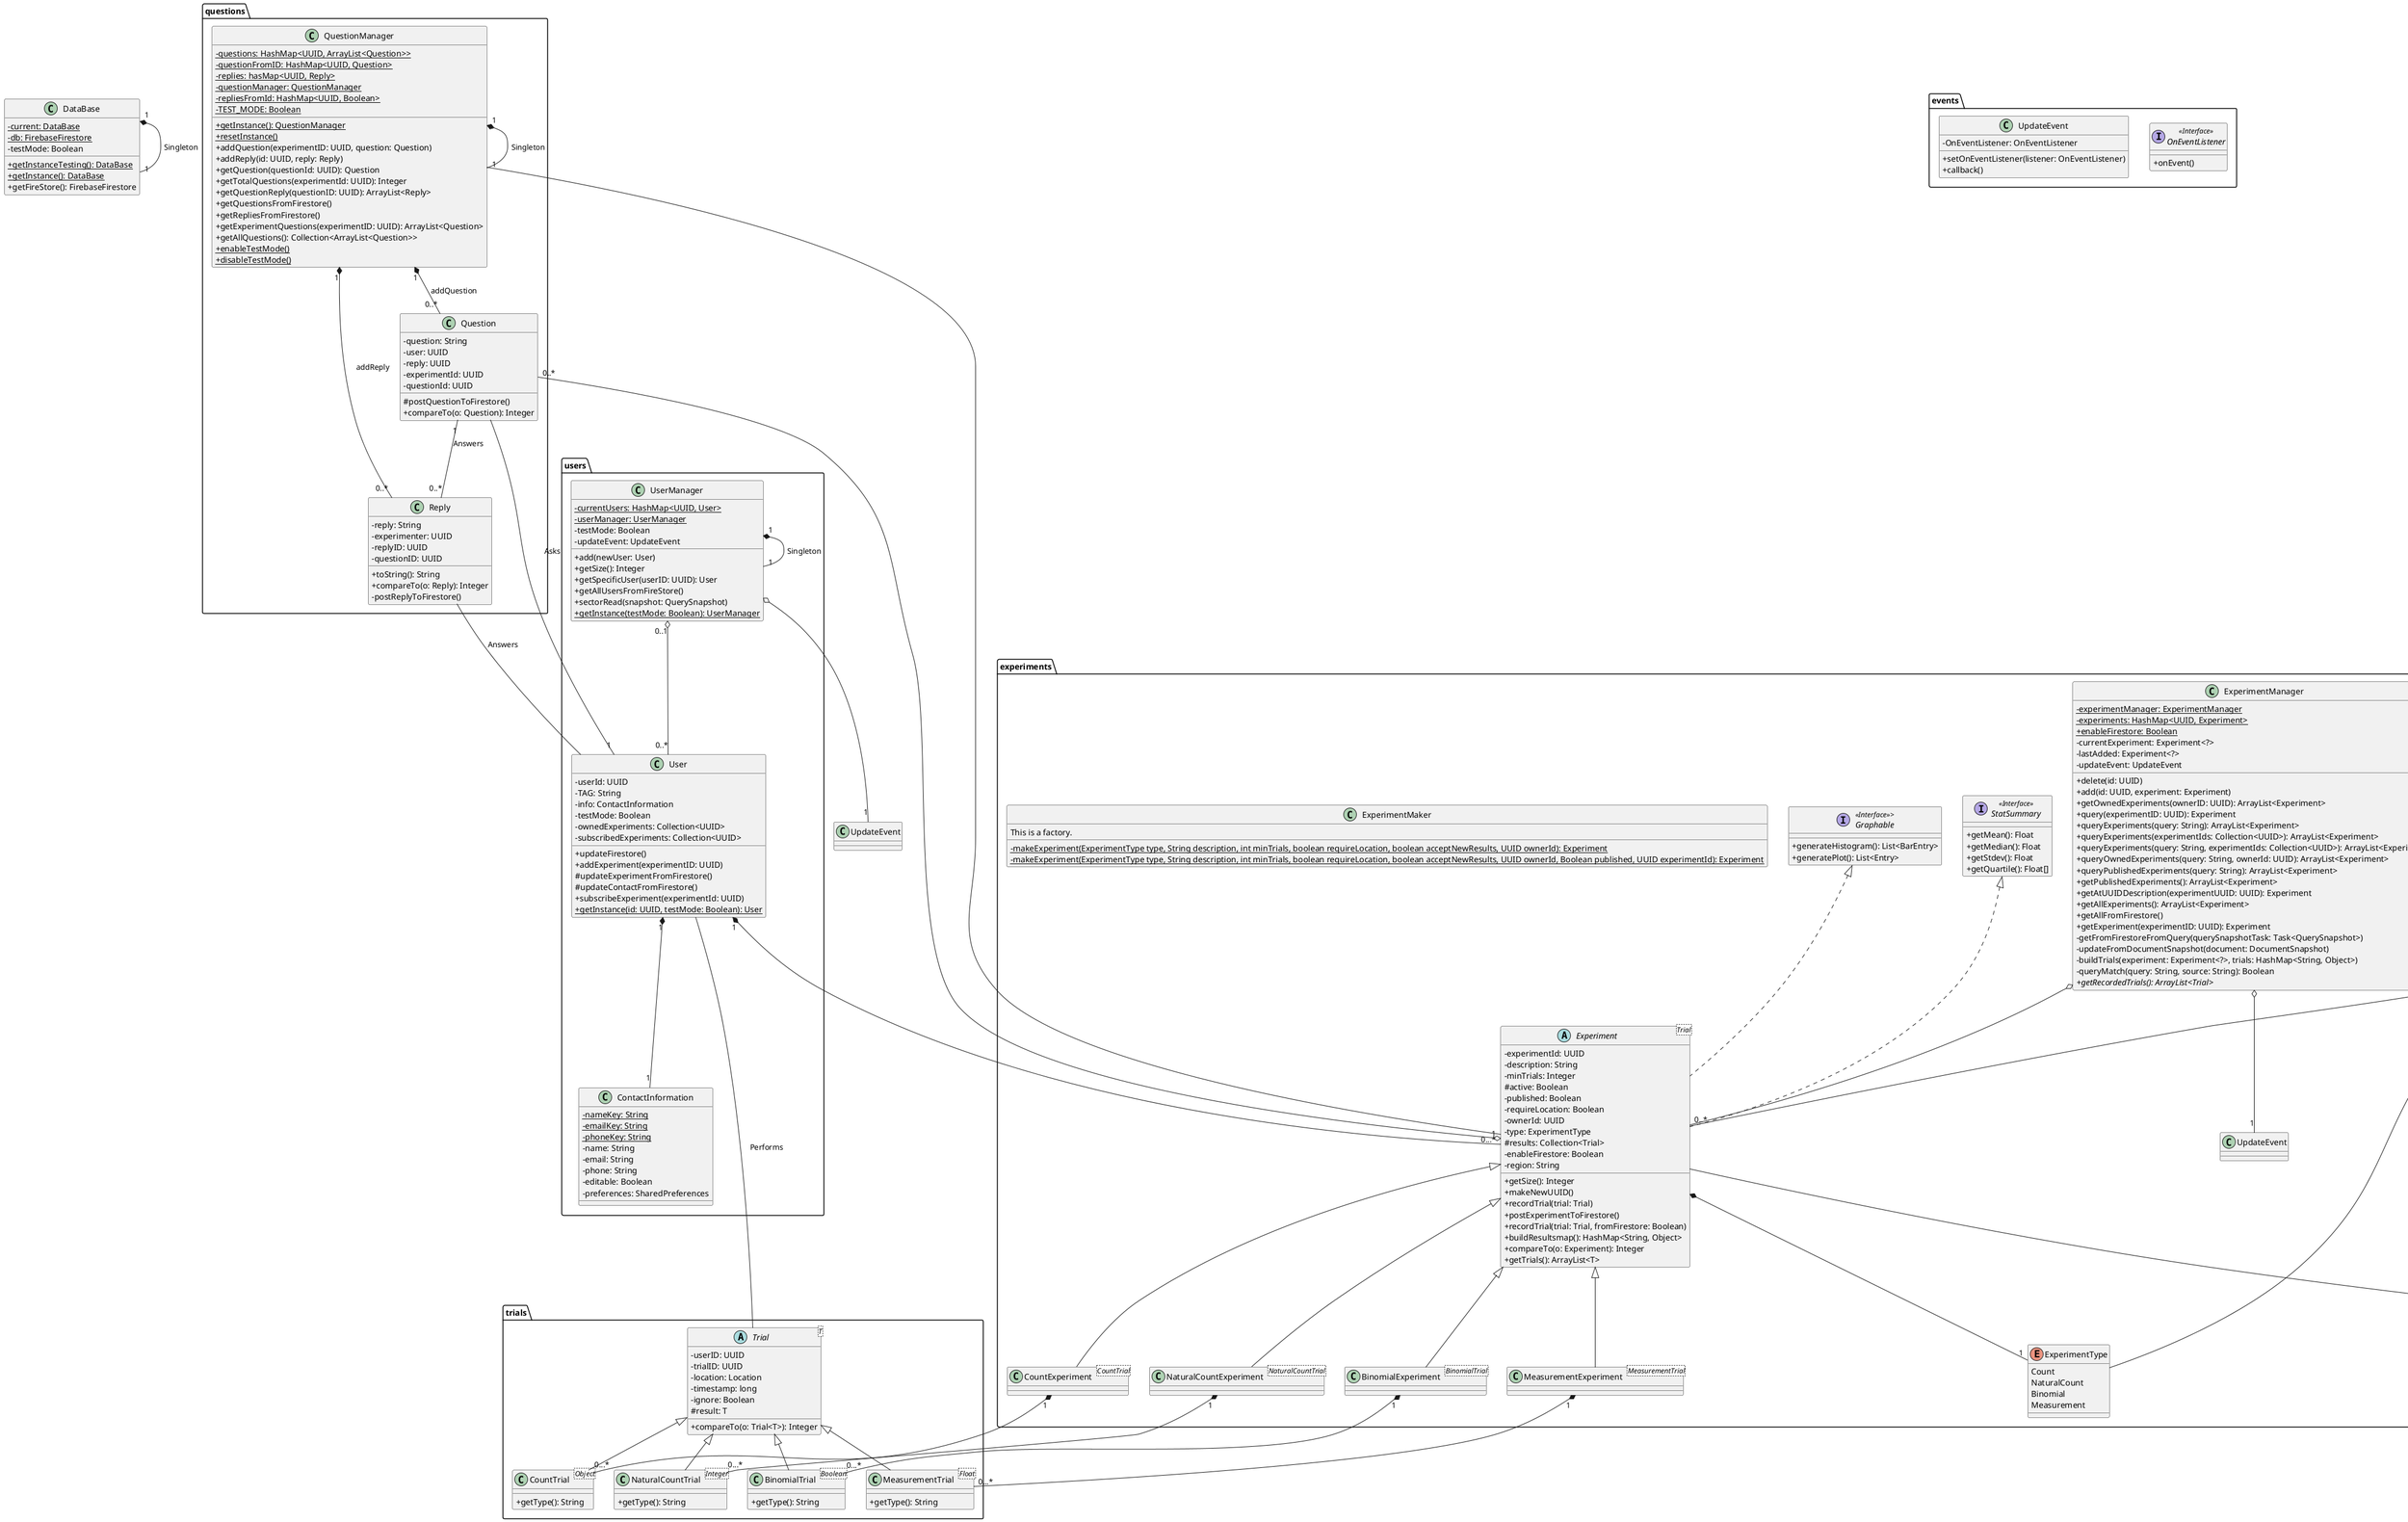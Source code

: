 @startuml UML
skinparam classAttributeIconSize 0

package users {
    ' generic class for an User
    ' note that experiments will likely be stored by user id instead of by all experiment info
    ' We could do hasing, but it's probably easier for now (for the UML sake) to represent this as a collection of experiments
    class User {
        -userId: UUID
        -TAG: String 
        -info: ContactInformation
        -testMode: Boolean
        -ownedExperiments: Collection<UUID>
        -subscribedExperiments: Collection<UUID>
        +updateFirestore()
        +addExperiment(experimentID: UUID)
        #updateExperimentFromFirestore()
        #updateContactFromFirestore()
        +subscribeExperiment(experimentId: UUID)
        +{static} getInstance(id: UUID, testMode: Boolean): User
    }

    class ContactInformation {
        -{static} nameKey: String
        -{static} emailKey: String
        -{static} phoneKey: String
        -name: String
        -email: String
        -phone: String
        -editable: Boolean
        -preferences: SharedPreferences
    }

    class UserManager{
        -{static} currentUsers: HashMap<UUID, User>
        -{static} userManager: UserManager
        -testMode: Boolean
        -updateEvent: UpdateEvent
        +add(newUser: User)
        +getSize(): Integer
        +getSpecificUser(userID: UUID): User
        +getAllUsersFromFireStore()
        +sectorRead(snapshot: QuerySnapshot)
        +{static} getInstance(testMode: Boolean): UserManager
    }

    UserManager "1" *-- "1" UserManager: Singleton

    UserManager "0..1" o-- "0..*" User
}

package questions {
    class Question {
        -question: String
        -user: UUID
        -reply: UUID
        -experimentId: UUID
        -questionId: UUID
        #postQuestionToFirestore()
        +compareTo(o: Question): Integer
    }

    class QuestionManager {
        - {static} questions: HashMap<UUID, ArrayList<Question>>
        - {static} questionFromID: HashMap<UUID, Question>
        - {static} replies: hasMap<UUID, Reply>
        - {static} questionManager: QuestionManager
        - {static} repliesFromId: HashMap<UUID, Boolean> 
        - {static} TEST_MODE: Boolean 
        + {static} getInstance(): QuestionManager
        + {static} resetInstance()
        + addQuestion(experimentID: UUID, question: Question)
        + addReply(id: UUID, reply: Reply)
        + getQuestion(questionId: UUID): Question
        + getTotalQuestions(experimentId: UUID): Integer
        + getQuestionReply(questionID: UUID): ArrayList<Reply>
        + getQuestionsFromFirestore()
        + getRepliesFromFirestore()
        + getExperimentQuestions(experimentID: UUID): ArrayList<Question>
        + getAllQuestions(): Collection<ArrayList<Question>>
        + {static} enableTestMode()
        + {static} disableTestMode() 
    }

    ' assume that anyone who can reply to a question is a type of User
    class Reply {
        -reply: String
        -experimenter: UUID
        -replyID: UUID
        -questionID: UUID 
        + toString(): String 
        + compareTo(o: Reply): Integer
        - postReplyToFirestore() 
    }
}

Question -- "1" User: Asks
Question "1" -- "0..*" Reply: Answers

Reply -- User: Answers

QuestionManager "1" *-- "1" QuestionManager: Singleton
QuestionManager "1" *-- "0..*" Question: addQuestion
QuestionManager "1" *-- "0..*" Reply: addReply

package experiments {
    ' allows the experiment to enforce only one trial type
    enum ExperimentType {
        Count
        NaturalCount
        Binomial
        Measurement
    }

    ' right now will just look for owner based on their id
    ' idea: make this 'experimentInfo' and give every type of experiment an experimentInfo instead
    ' rational: for displaying info and searching we don't need the results, just the info
    ' both are implemented so whichever we don't use can just be deleted
    abstract class Experiment<Trial> implements StatSummary, Graphable {
        -experimentId: UUID
        -description: String
        -minTrials: Integer
        #active: Boolean
        -published: Boolean
        -requireLocation: Boolean
        ' this is the userId of the owner
        -ownerId: UUID
        -type: ExperimentType
        #results: Collection<Trial>
        -enableFirestore: Boolean 
        -region: String
        +getSize(): Integer
        +makeNewUUID()
        +recordTrial(trial: Trial)
        +postExperimentToFirestore()
        +recordTrial(trial: Trial, fromFirestore: Boolean)
        +buildResultsmap(): HashMap<String, Object> 
        +compareTo(o: Experiment): Integer
        +getTrials(): ArrayList<T> 
    }

    class ExperimentManager {
        - {static} experimentManager: ExperimentManager 
        - {static} experiments: HashMap<UUID, Experiment>
        + {static} enableFirestore: Boolean
        - currentExperiment: Experiment<?>
        - lastAdded: Experiment<?>
        - updateEvent: UpdateEvent

        + delete(id: UUID)
        + add(id: UUID, experiment: Experiment)
        + getOwnedExperiments(ownerID: UUID): ArrayList<Experiment> 
        + query(experimentID: UUID): Experiment
        + queryExperiments(query: String): ArrayList<Experiment> 
        + queryExperiments(experimentIds: Collection<UUID>): ArrayList<Experiment>
        + queryExperiments(query: String, experimentIds: Collection<UUID>): ArrayList<Experiment>
        + queryOwnedExperiments(query: String, ownerId: UUID): ArrayList<Experiment>
        + queryPublishedExperiments(query: String): ArrayList<Experiment>
        + getPublishedExperiments(): ArrayList<Experiment>
        + getAtUUIDDescription(experimentUUID: UUID): Experiment
        + getAllExperiments(): ArrayList<Experiment> 
        + getAllFromFirestore()
        + getExperiment(experimentID: UUID): Experiment
        - getFromFirestoreFromQuery(querySnapshotTask: Task<QuerySnapshot>)
        - updateFromDocumentSnapshot(document: DocumentSnapshot)
        - buildTrials(experiment: Experiment<?>, trials: HashMap<String, Object>)
        - queryMatch(query: String, source: String): Boolean
        + {abstract} getRecordedTrials(): ArrayList<Trial>
    }

    class CountExperiment<CountTrial> extends Experiment {
    }

    class NaturalCountExperiment<NaturalCountTrial> extends Experiment {
    }

    class BinomialExperiment<BinomialTrial> extends Experiment {
    }

    class MeasurementExperiment<MeasurementTrial> extends Experiment {

    }

    class ExperimentMaker {
        This is a factory.
        -{static} makeExperiment(ExperimentType type, String description, int minTrials, boolean requireLocation, boolean acceptNewResults, UUID ownerId): Experiment
        -{static} makeExperiment(ExperimentType type, String description, int minTrials, boolean requireLocation, boolean acceptNewResults, UUID ownerId, Boolean published, UUID experimentId): Experiment
    }

    interface "StatSummary" as StatSummary <<Interface>> {
        +getMean(): Float
        +getMedian(): Float
        +getStdev(): Float
        +getQuartile(): Float[]
    }

    interface "Graphable" as Graphable <<Interface>>> {
        +generateHistogram(): List<BarEntry>
        +generatePlot(): List<Entry>
    }

    ExperimentManager o-- "0..*" Experiment

    Experiment *-- "1" ExperimentType

    User "1" *-- "0...*" Experiment

    Question "0..*" --o "1" Experiment

    QuestionManager -- Experiment

    ExperimentManager o-- "1" UpdateEvent
}

package events {
    interface "OnEventListener" as OnEventListener <<Interface>> {
        + onEvent()
    }

    class UpdateEvent {
        - OnEventListener: OnEventListener
        + setOnEventListener(listener: OnEventListener)
        + callback()
    }
}

package trials {
    ' each trial has a unique QRCode associated with it
    abstract class Trial<T> {
        ' just going to user User ID here
        -userID: UUID
        -trialID: UUID
        -location: Location
        -timestamp: long
        -ignore: Boolean
        #result: T
        +compareTo(o: Trial<T>): Integer 
    }

    class CountTrial<Object> extends Trial {
        ' essentially just a trial but it's own class since other types of trial aren't a count trial
        +getType(): String 
    }

    ' no unsigned ints in java, not sure how to enforce natural numbers only
    class NaturalCountTrial<Integer> extends Trial{
        +getType(): String 
    }

    ' will likely specify true = pass, false = fail
    class BinomialTrial<Boolean> extends Trial{
        +getType(): String 
    }

    class MeasurementTrial<Float> extends Trial{
        +getType(): String 
    }
}

package qr {

    class ExperimentQRCode<Object> extends QRCode {}

    class BinomialQRCode<Boolean> extends QRCode{
    }

    class CountQRCode<Object> extends QRCode{}

    class MeasurementQRCode<Float> extends QRCode{
    }

    class NaturalQRCode<Integer> extends QRCode{
    }

    class QRMaker {
        This is a factory.
        +decodeQRString(String rawContent): QRCode
        +checkQRHeader(String qrString): Boolean
    }

    abstract class QRCode {
        -experimentID: UUID
        -type: QRType 
        -qrCodeImage: Bitmap
        -value: T
        + encodeStringToQR(encodedContent: String): Bitmap
    }

    enum QRType {
        Experiment
        BinomialTrial
        CountTrial
        MeasurementTrial
        NaturalCountTrial
    }

    class QRMalformattedException

    QRType -- QRCode

    QRMaker "1" o-- "0..*" QRCode: decodeQRString

    QRMaker -- QRMalformattedException: Throws
}

package barcode{
    class BarcodeManager{
        -barcodes: HashMap<String,BarcodeReference>
        -barcodeManager: BarcodeManager
        +addBarCode(barcodeVal: String, experimentId: UUID, result: Integer, location: Location)
        +addBarCode(barcodeVal: String, experimentId: UUID, result: Float, location: Location)
        +addBarCode(barcodeVal: String, experimentId: UUID, result: Boolean, location: Location)
        +addBarCode(barcodeVal: String, experimentId: UUID,  location: Location)
        +getAllFromFireStore()
        +locationFromPairing(document: QueryDocumentSnapShot): Location
        +getBarcode(barcodeVal: String): BarcodeReference
    }

    BarcodeManager "1" *-- "1" BarcodeManager: Singleton

    BarcodeManager o-- "0..*" BarcodeReference


    abstract class BarcodeReference<T> {
        -barcodeVal: String
        -experimentID: UUID
        -type: ExperimentType
        -location: Location
        -T: result 
        +postBarcodeToFirestore()
    }

    class BinomialBarcodeReference<Boolean> extends BarcodeReference

    class CountBarcodeReference<Object> extends BarcodeReference

    class MeasurementBarcodeReference<Float> extends BarcodeReference

    class NaturalBarcodeReference<Integer> extends BarcodeReference
}

package location {
    class LocationServices {
        +currentLocation: Location
        +onLocationChanged(location: Location)
    }
}

class DataBase {
    -{static} current: DataBase
    -{static} db: FirebaseFirestore
    -testMode: Boolean

    +{static} getInstanceTesting(): DataBase
    +{static} getInstance(): DataBase
    +getFireStore(): FirebaseFirestore
}

DataBase "1" *-- "1" DataBase: Singleton

User "1" *-- "1" ContactInformation

CountExperiment "1" *-- "0...*" CountTrial

NaturalCountExperiment "1" *-- "0...*" NaturalCountTrial

BinomialExperiment "1" *-- "0...*" BinomialTrial

MeasurementExperiment "1" *-- "0...*" MeasurementTrial

User -- Trial: Performs

Experiment -- QRCode

BarcodeReference o-- Experiment

BarcodeReference o-- ExperimentType

UserManager o-- "1" UpdateEvent 

@enduml
